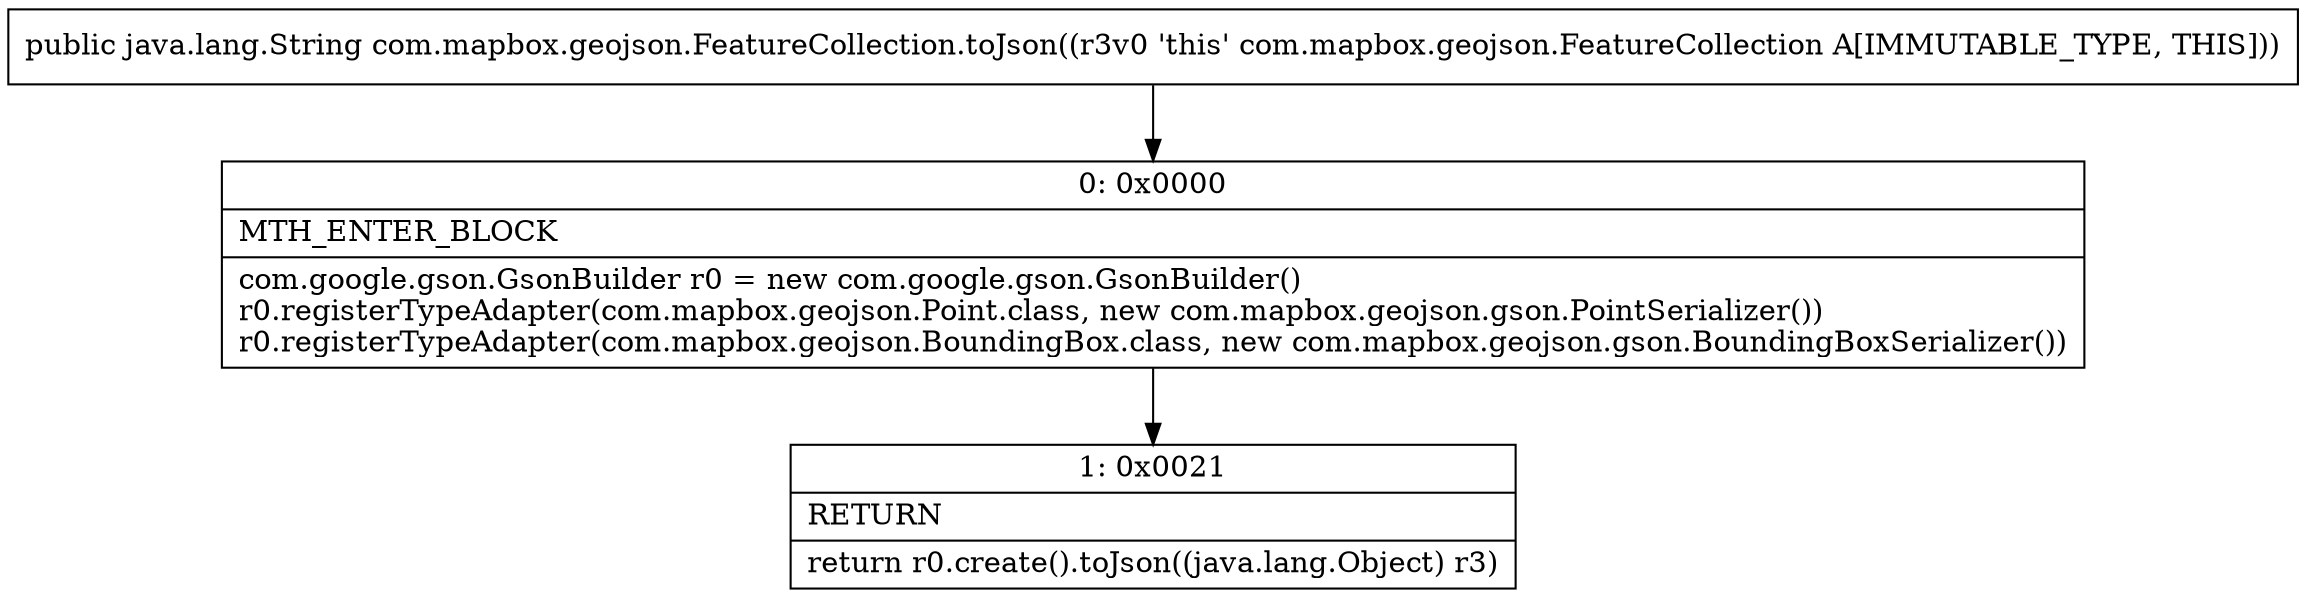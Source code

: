 digraph "CFG forcom.mapbox.geojson.FeatureCollection.toJson()Ljava\/lang\/String;" {
Node_0 [shape=record,label="{0\:\ 0x0000|MTH_ENTER_BLOCK\l|com.google.gson.GsonBuilder r0 = new com.google.gson.GsonBuilder()\lr0.registerTypeAdapter(com.mapbox.geojson.Point.class, new com.mapbox.geojson.gson.PointSerializer())\lr0.registerTypeAdapter(com.mapbox.geojson.BoundingBox.class, new com.mapbox.geojson.gson.BoundingBoxSerializer())\l}"];
Node_1 [shape=record,label="{1\:\ 0x0021|RETURN\l|return r0.create().toJson((java.lang.Object) r3)\l}"];
MethodNode[shape=record,label="{public java.lang.String com.mapbox.geojson.FeatureCollection.toJson((r3v0 'this' com.mapbox.geojson.FeatureCollection A[IMMUTABLE_TYPE, THIS])) }"];
MethodNode -> Node_0;
Node_0 -> Node_1;
}

